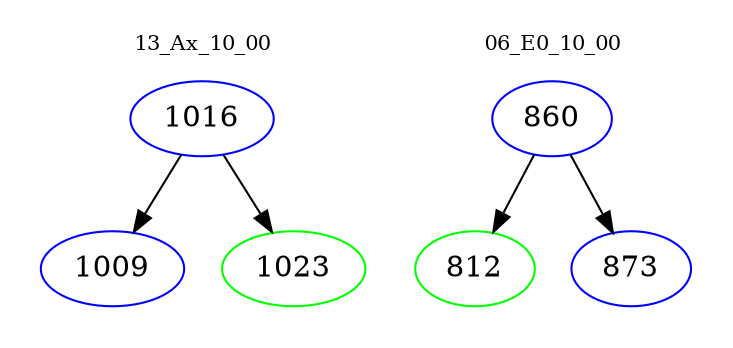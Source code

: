 digraph{
subgraph cluster_0 {
color = white
label = "13_Ax_10_00";
fontsize=10;
T0_1016 [label="1016", color="blue"]
T0_1016 -> T0_1009 [color="black"]
T0_1009 [label="1009", color="blue"]
T0_1016 -> T0_1023 [color="black"]
T0_1023 [label="1023", color="green"]
}
subgraph cluster_1 {
color = white
label = "06_E0_10_00";
fontsize=10;
T1_860 [label="860", color="blue"]
T1_860 -> T1_812 [color="black"]
T1_812 [label="812", color="green"]
T1_860 -> T1_873 [color="black"]
T1_873 [label="873", color="blue"]
}
}
